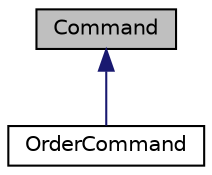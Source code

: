 digraph "Command"
{
 // LATEX_PDF_SIZE
  edge [fontname="Helvetica",fontsize="10",labelfontname="Helvetica",labelfontsize="10"];
  node [fontname="Helvetica",fontsize="10",shape=record];
  Node1 [label="Command",height=0.2,width=0.4,color="black", fillcolor="grey75", style="filled", fontcolor="black",tooltip="Represents a command."];
  Node1 -> Node2 [dir="back",color="midnightblue",fontsize="10",style="solid",fontname="Helvetica"];
  Node2 [label="OrderCommand",height=0.2,width=0.4,color="black", fillcolor="white", style="filled",URL="$classOrderCommand.html",tooltip=" "];
}
